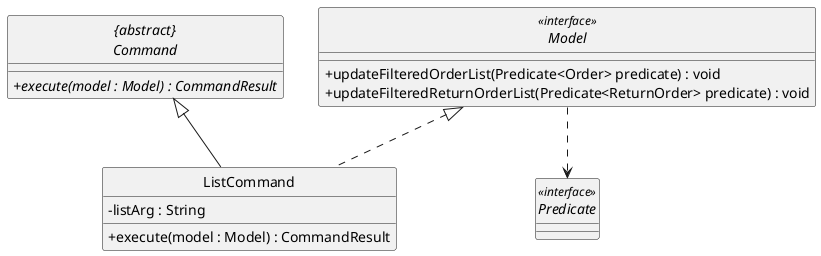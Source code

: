 @startuml

skinparam backgroundColor #ffffff
skinparam classAttributeIconSize 0
hide circle

abstract class "{abstract}\nCommand" {
    + {abstract} execute(model : Model) : CommandResult
}

interface Model <<interface>> {
    + updateFilteredOrderList(Predicate<Order> predicate) : void
    + updateFilteredReturnOrderList(Predicate<ReturnOrder> predicate) : void
}
interface Predicate <<interface>> {
}

class ListCommand implements Model{
    /' Fields '/
    - listArg : String

    /' Methods '/
    + execute(model : Model) : CommandResult
}
ListCommand --up|> "{abstract}\nCommand"
Model ..> Predicate
@enduml
